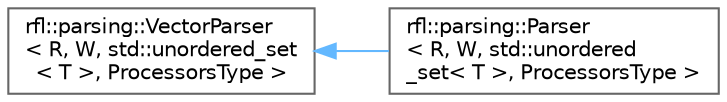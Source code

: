 digraph "类继承关系图"
{
 // LATEX_PDF_SIZE
  bgcolor="transparent";
  edge [fontname=Helvetica,fontsize=10,labelfontname=Helvetica,labelfontsize=10];
  node [fontname=Helvetica,fontsize=10,shape=box,height=0.2,width=0.4];
  rankdir="LR";
  Node0 [id="Node000000",label="rfl::parsing::VectorParser\l\< R, W, std::unordered_set\l\< T \>, ProcessorsType \>",height=0.2,width=0.4,color="grey40", fillcolor="white", style="filled",URL="$structrfl_1_1parsing_1_1_vector_parser.html",tooltip=" "];
  Node0 -> Node1 [id="edge5867_Node000000_Node000001",dir="back",color="steelblue1",style="solid",tooltip=" "];
  Node1 [id="Node000001",label="rfl::parsing::Parser\l\< R, W, std::unordered\l_set\< T \>, ProcessorsType \>",height=0.2,width=0.4,color="grey40", fillcolor="white", style="filled",URL="$structrfl_1_1parsing_1_1_parser_3_01_r_00_01_w_00_01std_1_1unordered__set_3_01_t_01_4_00_01_processors_type_01_4.html",tooltip=" "];
}
